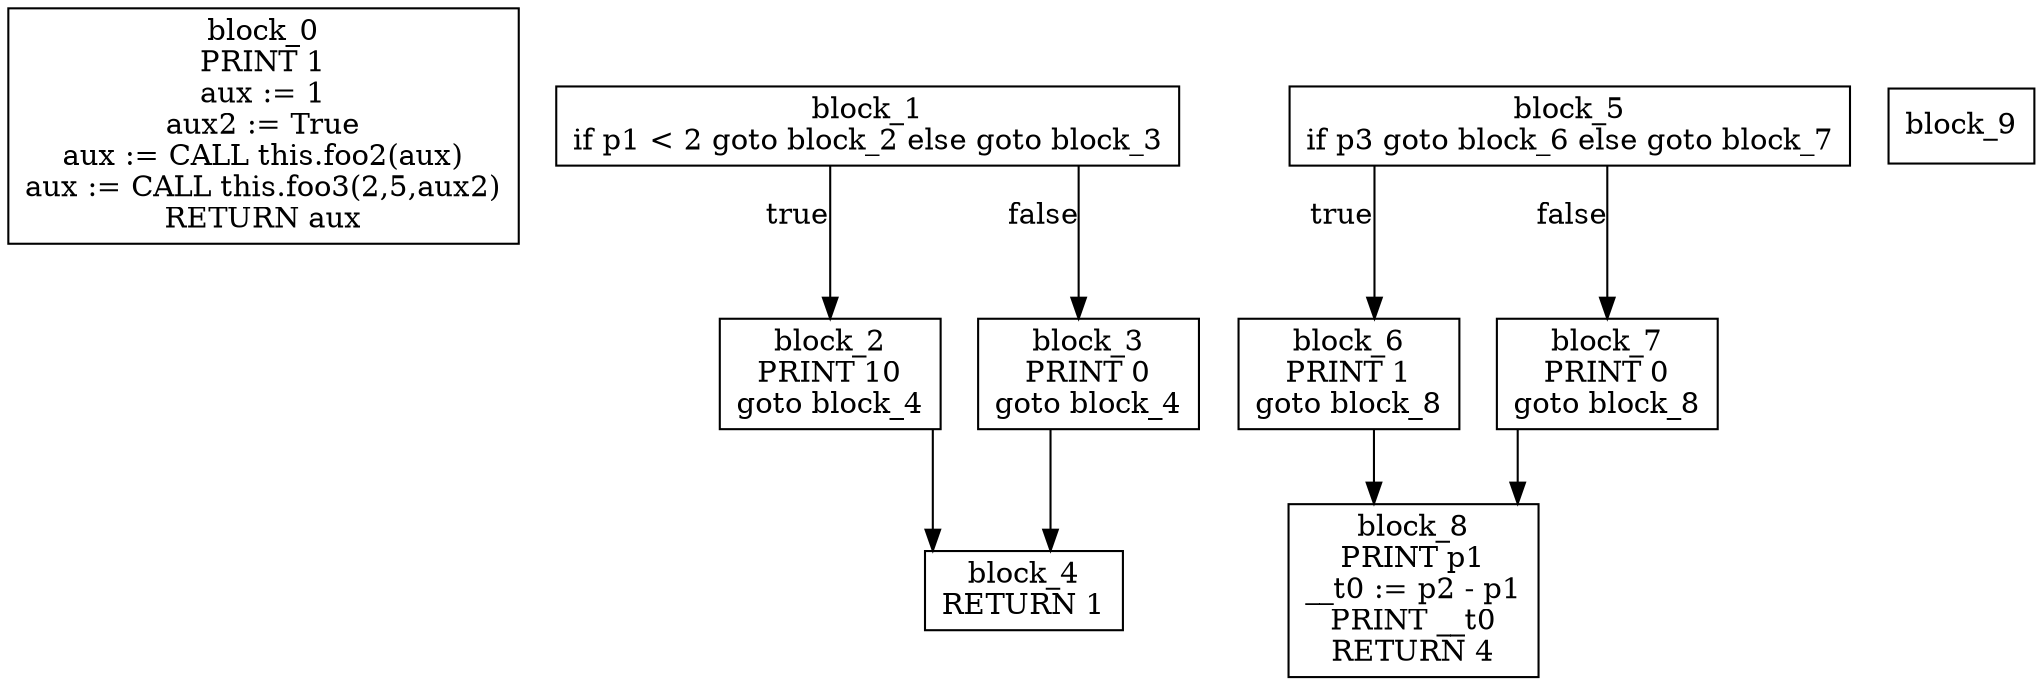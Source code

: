 digraph CFG {
graph [splines=ortho];
node [shape=box];
block_0 [label="block_0\nPRINT 1\naux := 1\naux2 := True\naux := CALL this.foo2(aux)\naux := CALL this.foo3(2,5,aux2)\nRETURN aux\n"];
block_1 -> block_2 [xlabel="true"];
block_1 -> block_3 [xlabel="false"];
block_1 [label="block_1\nif p1 < 2 goto block_2 else goto block_3\n"];
block_2 -> block_4;
block_2 [label="block_2\nPRINT 10\ngoto block_4\n"];
block_3 -> block_4;
block_3 [label="block_3\nPRINT 0\ngoto block_4\n"];
block_4 [label="block_4\nRETURN 1\n"];
block_5 -> block_6 [xlabel="true"];
block_5 -> block_7 [xlabel="false"];
block_5 [label="block_5\nif p3 goto block_6 else goto block_7\n"];
block_6 -> block_8;
block_6 [label="block_6\nPRINT 1\ngoto block_8\n"];
block_7 -> block_8;
block_7 [label="block_7\nPRINT 0\ngoto block_8\n"];
block_8 [label="block_8\nPRINT p1\n__t0 := p2 - p1\nPRINT __t0\nRETURN 4\n"];
block_9 [label="block_9\n"];
}
